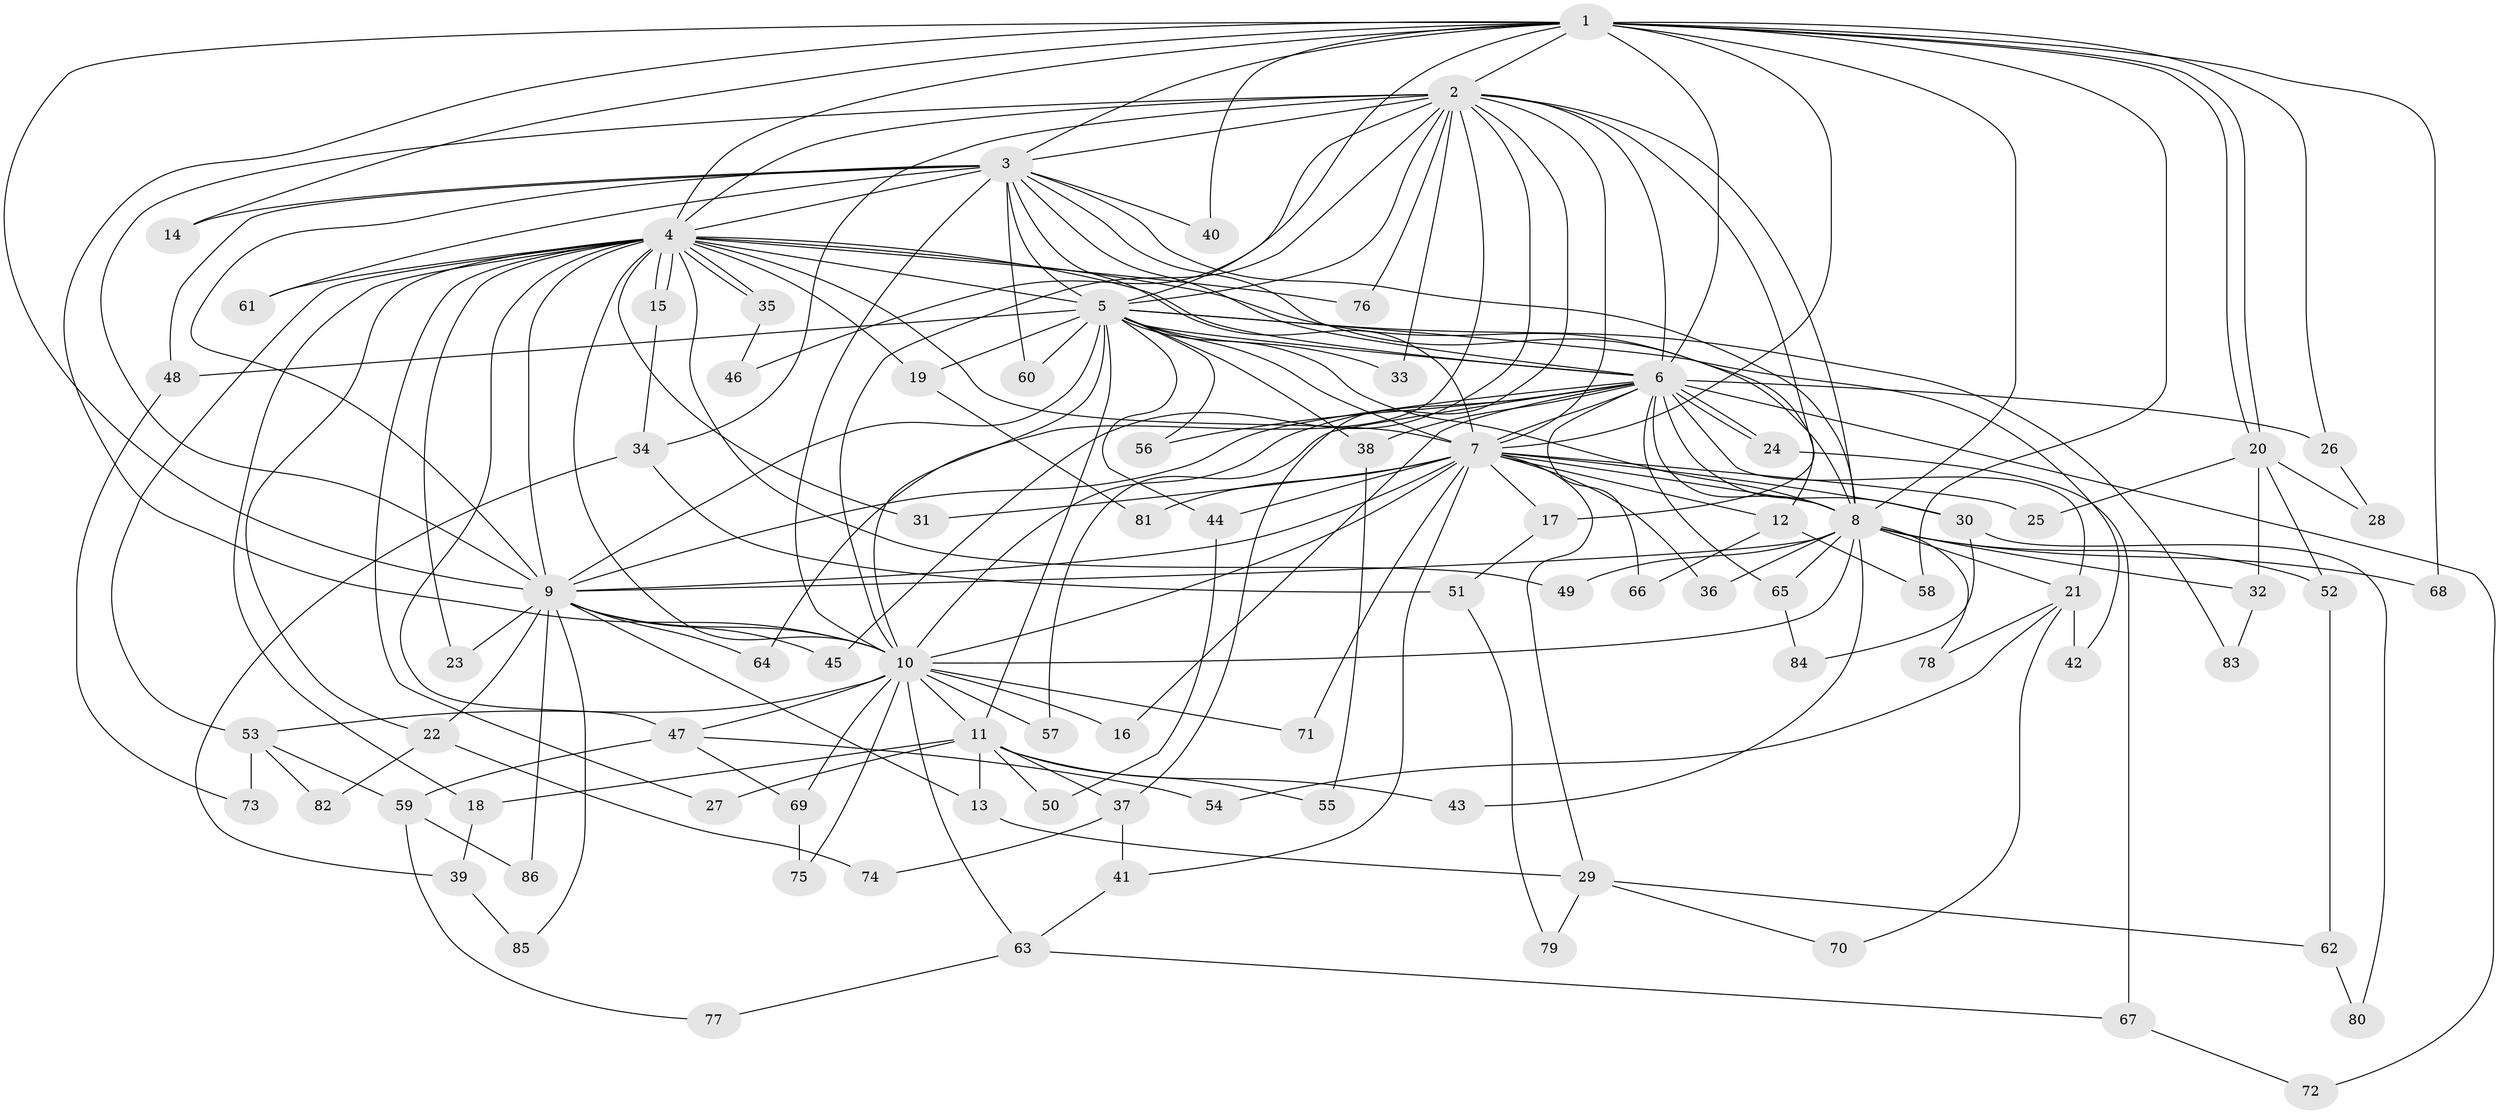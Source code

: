 // Generated by graph-tools (version 1.1) at 2025/25/03/09/25 03:25:52]
// undirected, 86 vertices, 197 edges
graph export_dot {
graph [start="1"]
  node [color=gray90,style=filled];
  1;
  2;
  3;
  4;
  5;
  6;
  7;
  8;
  9;
  10;
  11;
  12;
  13;
  14;
  15;
  16;
  17;
  18;
  19;
  20;
  21;
  22;
  23;
  24;
  25;
  26;
  27;
  28;
  29;
  30;
  31;
  32;
  33;
  34;
  35;
  36;
  37;
  38;
  39;
  40;
  41;
  42;
  43;
  44;
  45;
  46;
  47;
  48;
  49;
  50;
  51;
  52;
  53;
  54;
  55;
  56;
  57;
  58;
  59;
  60;
  61;
  62;
  63;
  64;
  65;
  66;
  67;
  68;
  69;
  70;
  71;
  72;
  73;
  74;
  75;
  76;
  77;
  78;
  79;
  80;
  81;
  82;
  83;
  84;
  85;
  86;
  1 -- 2;
  1 -- 3;
  1 -- 4;
  1 -- 5;
  1 -- 6;
  1 -- 7;
  1 -- 8;
  1 -- 9;
  1 -- 10;
  1 -- 14;
  1 -- 20;
  1 -- 20;
  1 -- 26;
  1 -- 40;
  1 -- 58;
  1 -- 68;
  2 -- 3;
  2 -- 4;
  2 -- 5;
  2 -- 6;
  2 -- 7;
  2 -- 8;
  2 -- 9;
  2 -- 10;
  2 -- 17;
  2 -- 33;
  2 -- 34;
  2 -- 37;
  2 -- 45;
  2 -- 46;
  2 -- 64;
  2 -- 76;
  3 -- 4;
  3 -- 5;
  3 -- 6;
  3 -- 7;
  3 -- 8;
  3 -- 9;
  3 -- 10;
  3 -- 12;
  3 -- 14;
  3 -- 40;
  3 -- 48;
  3 -- 60;
  3 -- 61;
  4 -- 5;
  4 -- 6;
  4 -- 7;
  4 -- 8;
  4 -- 9;
  4 -- 10;
  4 -- 15;
  4 -- 15;
  4 -- 18;
  4 -- 19;
  4 -- 22;
  4 -- 23;
  4 -- 27;
  4 -- 31;
  4 -- 35;
  4 -- 35;
  4 -- 47;
  4 -- 49;
  4 -- 53;
  4 -- 61;
  4 -- 76;
  5 -- 6;
  5 -- 7;
  5 -- 8;
  5 -- 9;
  5 -- 10;
  5 -- 11;
  5 -- 19;
  5 -- 33;
  5 -- 38;
  5 -- 42;
  5 -- 44;
  5 -- 48;
  5 -- 56;
  5 -- 60;
  5 -- 83;
  6 -- 7;
  6 -- 8;
  6 -- 9;
  6 -- 10;
  6 -- 16;
  6 -- 21;
  6 -- 24;
  6 -- 24;
  6 -- 26;
  6 -- 30;
  6 -- 38;
  6 -- 56;
  6 -- 57;
  6 -- 65;
  6 -- 66;
  6 -- 72;
  7 -- 8;
  7 -- 9;
  7 -- 10;
  7 -- 12;
  7 -- 17;
  7 -- 25;
  7 -- 29;
  7 -- 30;
  7 -- 31;
  7 -- 36;
  7 -- 41;
  7 -- 44;
  7 -- 71;
  7 -- 81;
  8 -- 9;
  8 -- 10;
  8 -- 21;
  8 -- 32;
  8 -- 36;
  8 -- 43;
  8 -- 49;
  8 -- 52;
  8 -- 65;
  8 -- 68;
  8 -- 78;
  9 -- 10;
  9 -- 13;
  9 -- 22;
  9 -- 23;
  9 -- 45;
  9 -- 64;
  9 -- 85;
  9 -- 86;
  10 -- 11;
  10 -- 16;
  10 -- 47;
  10 -- 53;
  10 -- 57;
  10 -- 63;
  10 -- 69;
  10 -- 71;
  10 -- 75;
  11 -- 13;
  11 -- 18;
  11 -- 27;
  11 -- 37;
  11 -- 43;
  11 -- 50;
  11 -- 55;
  12 -- 58;
  12 -- 66;
  13 -- 29;
  15 -- 34;
  17 -- 51;
  18 -- 39;
  19 -- 81;
  20 -- 25;
  20 -- 28;
  20 -- 32;
  20 -- 52;
  21 -- 42;
  21 -- 54;
  21 -- 70;
  21 -- 78;
  22 -- 74;
  22 -- 82;
  24 -- 67;
  26 -- 28;
  29 -- 62;
  29 -- 70;
  29 -- 79;
  30 -- 80;
  30 -- 84;
  32 -- 83;
  34 -- 39;
  34 -- 51;
  35 -- 46;
  37 -- 41;
  37 -- 74;
  38 -- 55;
  39 -- 85;
  41 -- 63;
  44 -- 50;
  47 -- 54;
  47 -- 59;
  47 -- 69;
  48 -- 73;
  51 -- 79;
  52 -- 62;
  53 -- 59;
  53 -- 73;
  53 -- 82;
  59 -- 77;
  59 -- 86;
  62 -- 80;
  63 -- 67;
  63 -- 77;
  65 -- 84;
  67 -- 72;
  69 -- 75;
}
